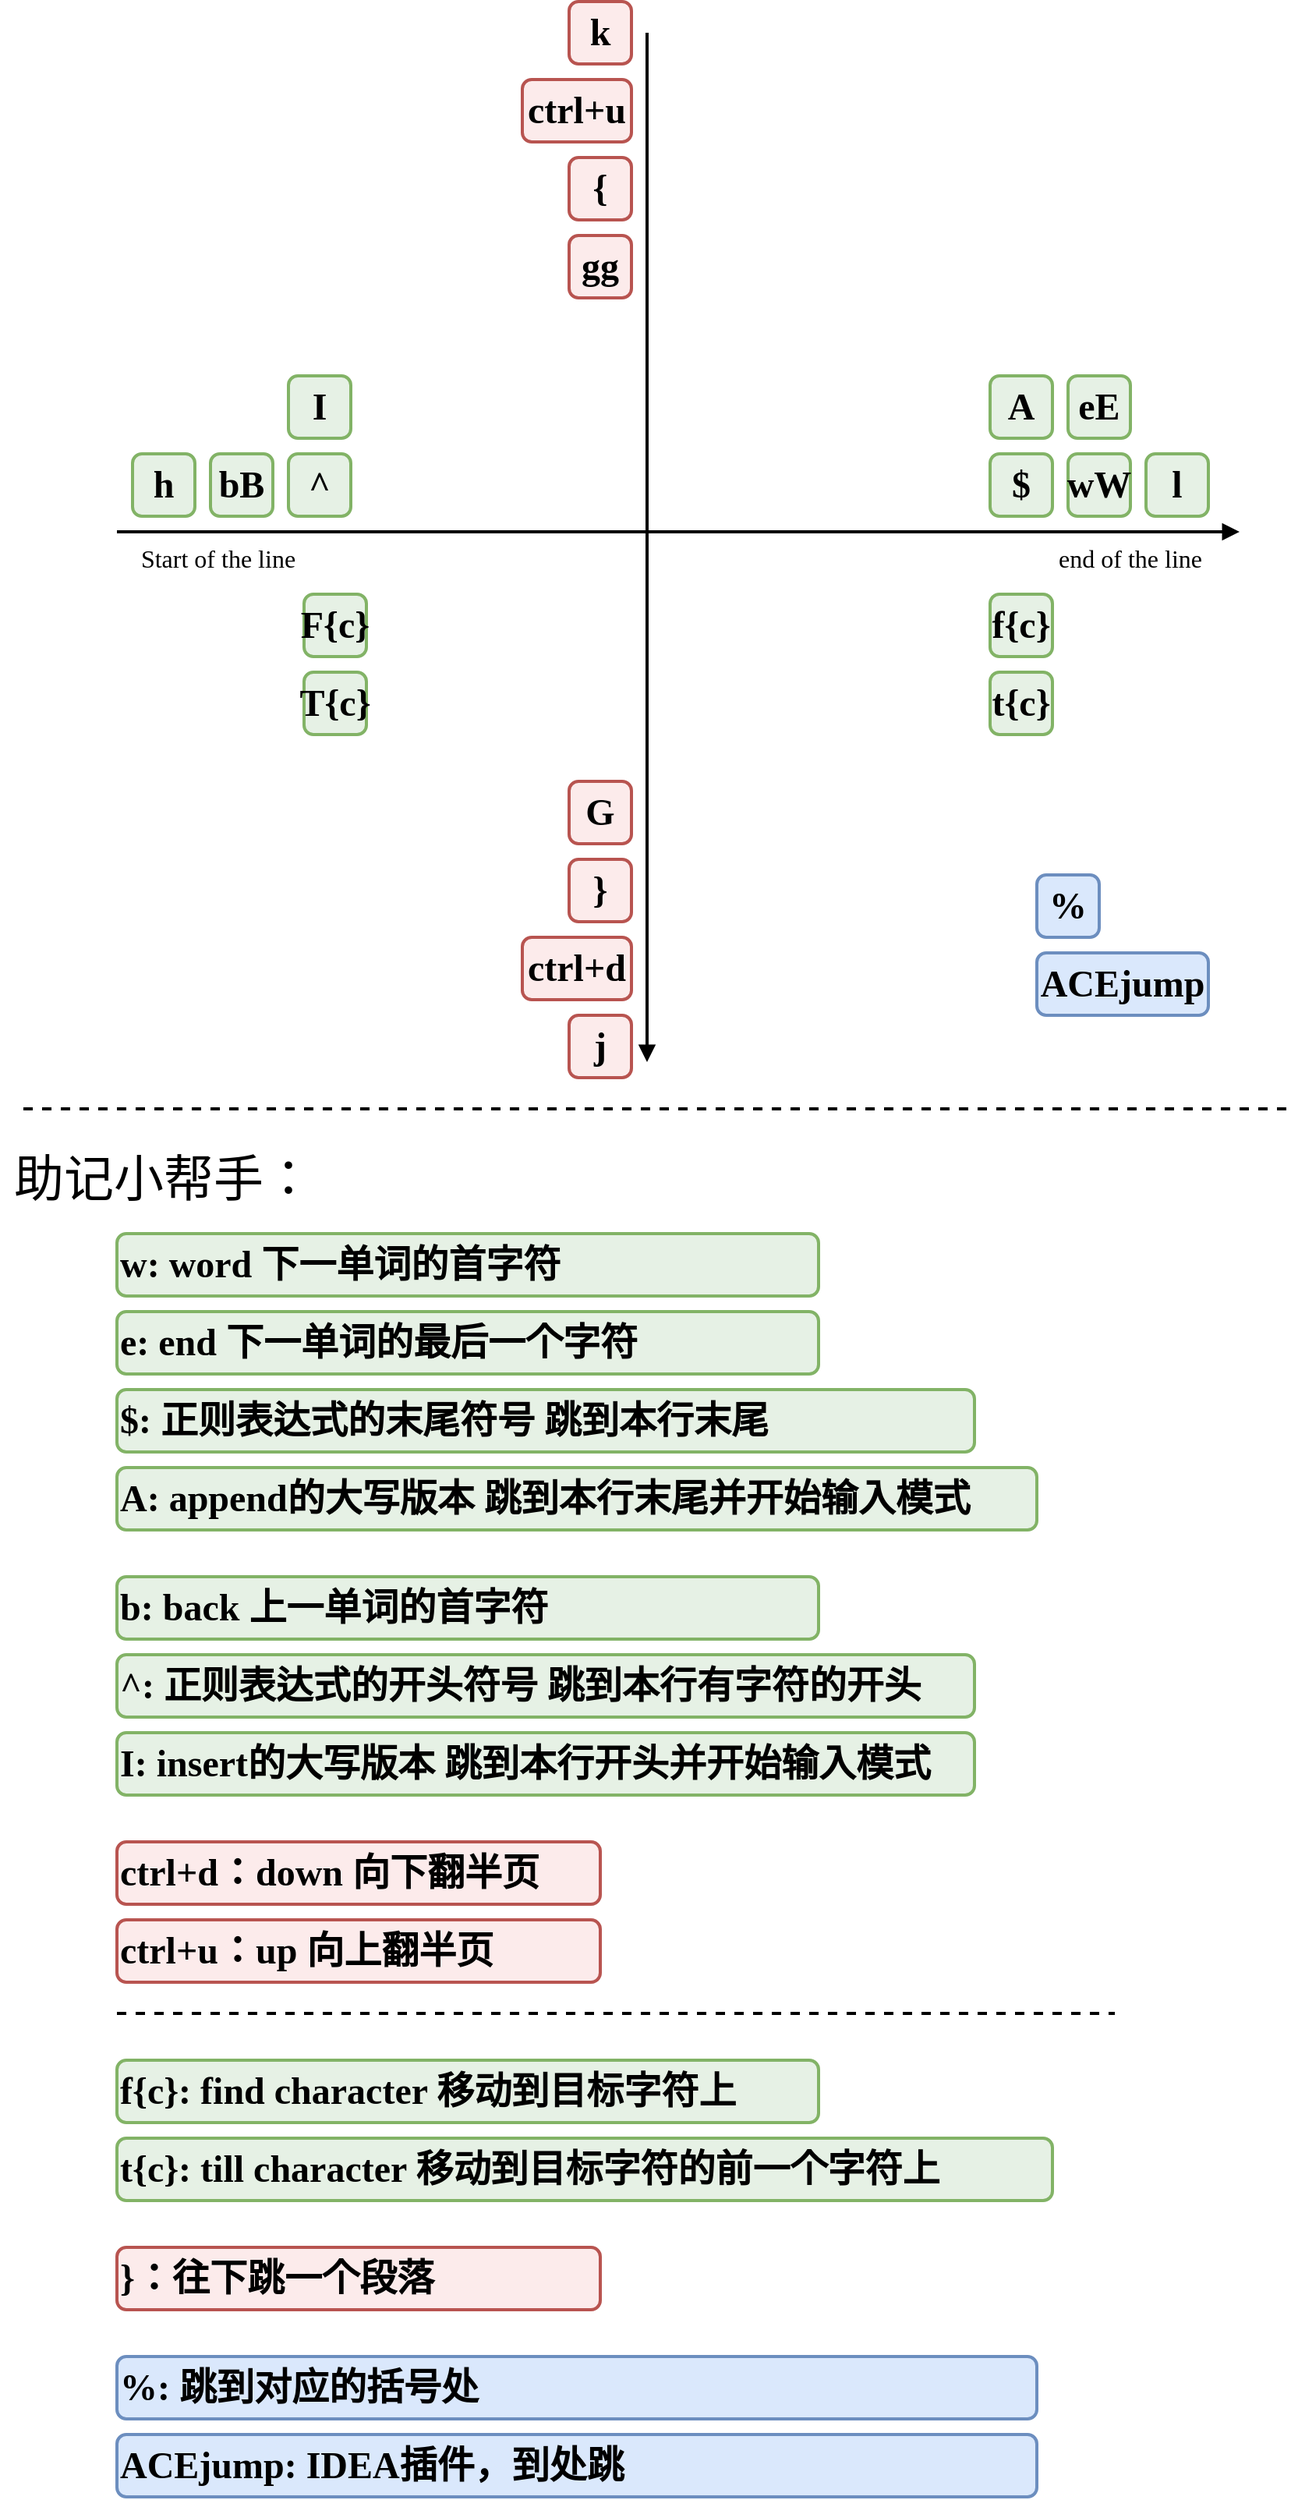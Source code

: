 <mxfile version="15.7.3" type="device"><diagram id="T7FXA7auDvu9g1zEFkf1" name="Page-1"><mxGraphModel dx="1750" dy="979" grid="1" gridSize="10" guides="1" tooltips="1" connect="1" arrows="1" fold="1" page="1" pageScale="1" pageWidth="850" pageHeight="1100" math="0" shadow="0"><root><mxCell id="0"/><mxCell id="1" parent="0"/><mxCell id="2VnXJ-kYr0eRiPIV3Zls-1" value="" style="endArrow=block;html=1;rounded=0;strokeWidth=2;endFill=1;startFill=0;startArrow=none;" parent="1" edge="1"><mxGeometry width="50" height="50" relative="1" as="geometry"><mxPoint x="80" y="480" as="sourcePoint"/><mxPoint x="800" y="480" as="targetPoint"/></mxGeometry></mxCell><mxCell id="2VnXJ-kYr0eRiPIV3Zls-2" value="" style="endArrow=none;html=1;rounded=0;strokeWidth=2;endFill=0;startArrow=block;startFill=1;" parent="1" edge="1"><mxGeometry width="50" height="50" relative="1" as="geometry"><mxPoint x="420" y="820" as="sourcePoint"/><mxPoint x="420" y="160" as="targetPoint"/></mxGeometry></mxCell><mxCell id="2VnXJ-kYr0eRiPIV3Zls-3" value="&lt;font data-font-src=&quot;https://fonts.googleapis.com/css?family=IBM+Plex+Sans&quot; face=&quot;IBM Plex Sans&quot; size=&quot;1&quot;&gt;&lt;b style=&quot;font-size: 24px&quot;&gt;l&lt;/b&gt;&lt;/font&gt;" style="rounded=1;whiteSpace=wrap;html=1;strokeWidth=2;fillColor=#D5E8D499;strokeColor=#82b366;" parent="1" vertex="1"><mxGeometry x="740" y="430" width="40" height="40" as="geometry"/></mxCell><mxCell id="2VnXJ-kYr0eRiPIV3Zls-4" value="&lt;font data-font-src=&quot;https://fonts.googleapis.com/css?family=IBM+Plex+Sans&quot; face=&quot;IBM Plex Sans&quot; style=&quot;font-size: 24px&quot;&gt;&lt;b&gt;wW&lt;/b&gt;&lt;/font&gt;" style="rounded=1;whiteSpace=wrap;html=1;strokeWidth=2;fillColor=#D5E8D499;strokeColor=#82b366;" parent="1" vertex="1"><mxGeometry x="690" y="430" width="40" height="40" as="geometry"/></mxCell><mxCell id="2VnXJ-kYr0eRiPIV3Zls-5" value="&lt;font data-font-src=&quot;https://fonts.googleapis.com/css?family=IBM+Plex+Sans&quot; face=&quot;IBM Plex Sans&quot; style=&quot;font-size: 24px&quot;&gt;&lt;b&gt;eE&lt;/b&gt;&lt;/font&gt;" style="rounded=1;whiteSpace=wrap;html=1;strokeWidth=2;fillColor=#D5E8D499;strokeColor=#82b366;" parent="1" vertex="1"><mxGeometry x="690" y="380" width="40" height="40" as="geometry"/></mxCell><mxCell id="2VnXJ-kYr0eRiPIV3Zls-6" value="&lt;font data-font-src=&quot;https://fonts.googleapis.com/css?family=IBM+Plex+Sans&quot; face=&quot;IBM Plex Sans&quot; style=&quot;font-size: 24px&quot;&gt;&lt;b&gt;$&lt;/b&gt;&lt;/font&gt;" style="rounded=1;whiteSpace=wrap;html=1;strokeWidth=2;fillColor=#D5E8D499;strokeColor=#82b366;" parent="1" vertex="1"><mxGeometry x="640" y="430" width="40" height="40" as="geometry"/></mxCell><mxCell id="2VnXJ-kYr0eRiPIV3Zls-7" value="&lt;font data-font-src=&quot;https://fonts.googleapis.com/css?family=IBM+Plex+Sans&quot; face=&quot;IBM Plex Sans&quot; style=&quot;font-size: 24px&quot;&gt;&lt;b&gt;A&lt;/b&gt;&lt;/font&gt;" style="rounded=1;whiteSpace=wrap;html=1;strokeWidth=2;fillColor=#D5E8D499;strokeColor=#82b366;" parent="1" vertex="1"><mxGeometry x="640" y="380" width="40" height="40" as="geometry"/></mxCell><mxCell id="2VnXJ-kYr0eRiPIV3Zls-8" value="&lt;font data-font-src=&quot;https://fonts.googleapis.com/css?family=IBM+Plex+Sans&quot; face=&quot;IBM Plex Sans&quot; size=&quot;1&quot;&gt;&lt;b style=&quot;font-size: 24px&quot;&gt;h&lt;/b&gt;&lt;/font&gt;" style="rounded=1;whiteSpace=wrap;html=1;strokeWidth=2;fillColor=#D5E8D499;strokeColor=#82b366;" parent="1" vertex="1"><mxGeometry x="90" y="430" width="40" height="40" as="geometry"/></mxCell><mxCell id="2VnXJ-kYr0eRiPIV3Zls-9" value="&lt;font data-font-src=&quot;https://fonts.googleapis.com/css?family=IBM+Plex+Sans&quot; face=&quot;IBM Plex Sans&quot; style=&quot;font-size: 24px&quot;&gt;&lt;b&gt;bB&lt;/b&gt;&lt;/font&gt;" style="rounded=1;whiteSpace=wrap;html=1;strokeWidth=2;fillColor=#D5E8D499;strokeColor=#82b366;" parent="1" vertex="1"><mxGeometry x="140" y="430" width="40" height="40" as="geometry"/></mxCell><mxCell id="2VnXJ-kYr0eRiPIV3Zls-11" value="&lt;font data-font-src=&quot;https://fonts.googleapis.com/css?family=IBM+Plex+Sans&quot; face=&quot;IBM Plex Sans&quot; style=&quot;font-size: 24px&quot;&gt;&lt;b&gt;^&lt;/b&gt;&lt;/font&gt;" style="rounded=1;whiteSpace=wrap;html=1;strokeWidth=2;fillColor=#D5E8D499;strokeColor=#82b366;" parent="1" vertex="1"><mxGeometry x="190" y="430" width="40" height="40" as="geometry"/></mxCell><mxCell id="2VnXJ-kYr0eRiPIV3Zls-12" value="&lt;font data-font-src=&quot;https://fonts.googleapis.com/css?family=IBM+Plex+Sans&quot; face=&quot;IBM Plex Sans&quot; style=&quot;font-size: 24px&quot;&gt;&lt;b&gt;I&lt;/b&gt;&lt;/font&gt;" style="rounded=1;whiteSpace=wrap;html=1;strokeWidth=2;fillColor=#D5E8D499;strokeColor=#82b366;" parent="1" vertex="1"><mxGeometry x="190" y="380" width="40" height="40" as="geometry"/></mxCell><mxCell id="2VnXJ-kYr0eRiPIV3Zls-15" value="&lt;font data-font-src=&quot;https://fonts.googleapis.com/css?family=IBM+Plex+Sans&quot; face=&quot;IBM Plex Sans&quot; style=&quot;font-size: 24px&quot;&gt;&lt;b&gt;ctrl+d&lt;/b&gt;&lt;/font&gt;" style="rounded=1;whiteSpace=wrap;html=1;strokeWidth=2;fillColor=#F8CECC66;strokeColor=#b85450;fontFamily=IBM Plex Sans;fontSource=https%3A%2F%2Ffonts.googleapis.com%2Fcss%3Ffamily%3DIBM%2BPlex%2BSans;fontSize=24;" parent="1" vertex="1"><mxGeometry x="340" y="740" width="70" height="40" as="geometry"/></mxCell><mxCell id="2VnXJ-kYr0eRiPIV3Zls-17" value="&lt;b&gt;k&lt;/b&gt;" style="rounded=1;whiteSpace=wrap;html=1;strokeWidth=2;fillColor=#F8CECC66;strokeColor=#b85450;fontFamily=IBM Plex Sans;fontSource=https%3A%2F%2Ffonts.googleapis.com%2Fcss%3Ffamily%3DIBM%2BPlex%2BSans;fontSize=24;" parent="1" vertex="1"><mxGeometry x="370" y="140" width="40" height="40" as="geometry"/></mxCell><mxCell id="2VnXJ-kYr0eRiPIV3Zls-18" value="&lt;font data-font-src=&quot;https://fonts.googleapis.com/css?family=IBM+Plex+Sans&quot; face=&quot;IBM Plex Sans&quot; style=&quot;font-size: 24px&quot;&gt;&lt;b&gt;ctrl+u&lt;/b&gt;&lt;/font&gt;" style="rounded=1;whiteSpace=wrap;html=1;strokeWidth=2;fillColor=#F8CECC66;strokeColor=#b85450;fontFamily=IBM Plex Sans;fontSource=https%3A%2F%2Ffonts.googleapis.com%2Fcss%3Ffamily%3DIBM%2BPlex%2BSans;fontSize=24;" parent="1" vertex="1"><mxGeometry x="340" y="190" width="70" height="40" as="geometry"/></mxCell><mxCell id="2VnXJ-kYr0eRiPIV3Zls-19" value="&lt;b&gt;j&lt;/b&gt;" style="rounded=1;whiteSpace=wrap;html=1;strokeWidth=2;fillColor=#F8CECC66;strokeColor=#b85450;fontFamily=IBM Plex Sans;fontSource=https%3A%2F%2Ffonts.googleapis.com%2Fcss%3Ffamily%3DIBM%2BPlex%2BSans;fontSize=24;" parent="1" vertex="1"><mxGeometry x="370" y="790" width="40" height="40" as="geometry"/></mxCell><mxCell id="2VnXJ-kYr0eRiPIV3Zls-20" value="&lt;font style=&quot;font-size: 16px&quot;&gt;Start of the line&lt;br&gt;&lt;/font&gt;" style="text;html=1;strokeColor=none;fillColor=none;align=center;verticalAlign=middle;whiteSpace=wrap;rounded=0;opacity=10;fontFamily=IBM Plex Sans;fontSource=https%3A%2F%2Ffonts.googleapis.com%2Fcss%3Ffamily%3DIBM%2BPlex%2BSans;fontSize=24;" parent="1" vertex="1"><mxGeometry x="80" y="480" width="130" height="30" as="geometry"/></mxCell><mxCell id="2VnXJ-kYr0eRiPIV3Zls-21" value="&lt;font style=&quot;font-size: 16px&quot;&gt;end of the line&lt;br&gt;&lt;/font&gt;" style="text;html=1;strokeColor=none;fillColor=none;align=center;verticalAlign=middle;whiteSpace=wrap;rounded=0;opacity=10;fontFamily=IBM Plex Sans;fontSource=https%3A%2F%2Ffonts.googleapis.com%2Fcss%3Ffamily%3DIBM%2BPlex%2BSans;fontSize=24;" parent="1" vertex="1"><mxGeometry x="670" y="480" width="120" height="30" as="geometry"/></mxCell><mxCell id="2VnXJ-kYr0eRiPIV3Zls-22" value="&lt;font data-font-src=&quot;https://fonts.googleapis.com/css?family=IBM+Plex+Sans&quot; face=&quot;IBM Plex Sans&quot; style=&quot;font-size: 24px&quot;&gt;&lt;b&gt;f{c}&lt;/b&gt;&lt;/font&gt;" style="rounded=1;whiteSpace=wrap;html=1;strokeWidth=2;fillColor=#D5E8D499;strokeColor=#82b366;" parent="1" vertex="1"><mxGeometry x="640" y="520" width="40" height="40" as="geometry"/></mxCell><mxCell id="2VnXJ-kYr0eRiPIV3Zls-23" value="&lt;font data-font-src=&quot;https://fonts.googleapis.com/css?family=IBM+Plex+Sans&quot; face=&quot;IBM Plex Sans&quot; style=&quot;font-size: 24px&quot;&gt;&lt;b&gt;t{c}&lt;/b&gt;&lt;/font&gt;" style="rounded=1;whiteSpace=wrap;html=1;strokeWidth=2;fillColor=#D5E8D499;strokeColor=#82b366;" parent="1" vertex="1"><mxGeometry x="640" y="570" width="40" height="40" as="geometry"/></mxCell><mxCell id="2VnXJ-kYr0eRiPIV3Zls-24" value="&lt;font data-font-src=&quot;https://fonts.googleapis.com/css?family=IBM+Plex+Sans&quot; face=&quot;IBM Plex Sans&quot; style=&quot;font-size: 24px&quot;&gt;&lt;b&gt;F{c}&lt;/b&gt;&lt;/font&gt;" style="rounded=1;whiteSpace=wrap;html=1;strokeWidth=2;fillColor=#D5E8D499;strokeColor=#82b366;" parent="1" vertex="1"><mxGeometry x="200" y="520" width="40" height="40" as="geometry"/></mxCell><mxCell id="2VnXJ-kYr0eRiPIV3Zls-25" value="&lt;font data-font-src=&quot;https://fonts.googleapis.com/css?family=IBM+Plex+Sans&quot; face=&quot;IBM Plex Sans&quot; style=&quot;font-size: 24px&quot;&gt;&lt;b&gt;T{c}&lt;/b&gt;&lt;/font&gt;" style="rounded=1;whiteSpace=wrap;html=1;strokeWidth=2;fillColor=#D5E8D499;strokeColor=#82b366;" parent="1" vertex="1"><mxGeometry x="200" y="570" width="40" height="40" as="geometry"/></mxCell><mxCell id="2VnXJ-kYr0eRiPIV3Zls-26" value="&lt;font data-font-src=&quot;https://fonts.googleapis.com/css?family=IBM+Plex+Sans&quot; face=&quot;IBM Plex Sans&quot; style=&quot;font-size: 24px&quot;&gt;&lt;b&gt;w: word 下一单词的首字符&lt;/b&gt;&lt;/font&gt;" style="rounded=1;whiteSpace=wrap;html=1;strokeWidth=2;fillColor=#D5E8D499;strokeColor=#82b366;align=left;" parent="1" vertex="1"><mxGeometry x="80" y="930" width="450" height="40" as="geometry"/></mxCell><mxCell id="2VnXJ-kYr0eRiPIV3Zls-28" value="&lt;font&gt;&lt;span style=&quot;font-size: 32px&quot;&gt;助记小帮手：&lt;/span&gt;&lt;br&gt;&lt;/font&gt;" style="text;html=1;strokeColor=none;fillColor=none;align=center;verticalAlign=middle;whiteSpace=wrap;rounded=0;opacity=10;fontFamily=IBM Plex Sans;fontSource=https%3A%2F%2Ffonts.googleapis.com%2Fcss%3Ffamily%3DIBM%2BPlex%2BSans;fontSize=24;" parent="1" vertex="1"><mxGeometry x="5" y="880" width="210" height="30" as="geometry"/></mxCell><mxCell id="2VnXJ-kYr0eRiPIV3Zls-30" value="&lt;font data-font-src=&quot;https://fonts.googleapis.com/css?family=IBM+Plex+Sans&quot; face=&quot;IBM Plex Sans&quot; style=&quot;font-size: 24px&quot;&gt;&lt;b&gt;e: end 下一单词的最后一个字符&lt;/b&gt;&lt;/font&gt;" style="rounded=1;whiteSpace=wrap;html=1;strokeWidth=2;fillColor=#D5E8D499;strokeColor=#82b366;align=left;" parent="1" vertex="1"><mxGeometry x="80" y="980" width="450" height="40" as="geometry"/></mxCell><mxCell id="2VnXJ-kYr0eRiPIV3Zls-31" value="&lt;font data-font-src=&quot;https://fonts.googleapis.com/css?family=IBM+Plex+Sans&quot; face=&quot;IBM Plex Sans&quot; style=&quot;font-size: 24px&quot;&gt;&lt;b&gt;$: 正则表达式的末尾符号 跳到本行末尾&lt;/b&gt;&lt;/font&gt;" style="rounded=1;whiteSpace=wrap;html=1;strokeWidth=2;fillColor=#D5E8D499;strokeColor=#82b366;align=left;" parent="1" vertex="1"><mxGeometry x="80" y="1030" width="550" height="40" as="geometry"/></mxCell><mxCell id="2VnXJ-kYr0eRiPIV3Zls-32" value="&lt;font data-font-src=&quot;https://fonts.googleapis.com/css?family=IBM+Plex+Sans&quot; face=&quot;IBM Plex Sans&quot; style=&quot;font-size: 24px&quot;&gt;&lt;b&gt;A: append的大写版本 跳到本行末尾并开始输入模式&lt;/b&gt;&lt;/font&gt;" style="rounded=1;whiteSpace=wrap;html=1;strokeWidth=2;fillColor=#D5E8D499;strokeColor=#82b366;align=left;" parent="1" vertex="1"><mxGeometry x="80" y="1080" width="590" height="40" as="geometry"/></mxCell><mxCell id="2VnXJ-kYr0eRiPIV3Zls-33" value="&lt;font data-font-src=&quot;https://fonts.googleapis.com/css?family=IBM+Plex+Sans&quot; face=&quot;IBM Plex Sans&quot; style=&quot;font-size: 24px&quot;&gt;&lt;b&gt;b: back 上一单词的首字符&lt;/b&gt;&lt;/font&gt;" style="rounded=1;whiteSpace=wrap;html=1;strokeWidth=2;fillColor=#D5E8D499;strokeColor=#82b366;align=left;" parent="1" vertex="1"><mxGeometry x="80" y="1150" width="450" height="40" as="geometry"/></mxCell><mxCell id="2VnXJ-kYr0eRiPIV3Zls-35" value="&lt;font data-font-src=&quot;https://fonts.googleapis.com/css?family=IBM+Plex+Sans&quot; face=&quot;IBM Plex Sans&quot; style=&quot;font-size: 24px&quot;&gt;&lt;b&gt;^: 正则表达式的开头符号 跳到本行有字符的开头&lt;/b&gt;&lt;/font&gt;" style="rounded=1;whiteSpace=wrap;html=1;strokeWidth=2;fillColor=#D5E8D499;strokeColor=#82b366;align=left;" parent="1" vertex="1"><mxGeometry x="80" y="1200" width="550" height="40" as="geometry"/></mxCell><mxCell id="2VnXJ-kYr0eRiPIV3Zls-36" value="&lt;font data-font-src=&quot;https://fonts.googleapis.com/css?family=IBM+Plex+Sans&quot; face=&quot;IBM Plex Sans&quot; style=&quot;font-size: 24px&quot;&gt;&lt;b&gt;I: insert的大写版本 跳到本行开头并开始输入模式&lt;/b&gt;&lt;/font&gt;" style="rounded=1;whiteSpace=wrap;html=1;strokeWidth=2;fillColor=#D5E8D499;strokeColor=#82b366;align=left;" parent="1" vertex="1"><mxGeometry x="80" y="1250" width="550" height="40" as="geometry"/></mxCell><mxCell id="2VnXJ-kYr0eRiPIV3Zls-37" value="&lt;font data-font-src=&quot;https://fonts.googleapis.com/css?family=IBM+Plex+Sans&quot; face=&quot;IBM Plex Sans&quot; style=&quot;font-size: 24px&quot;&gt;&lt;b&gt;ctrl+d：down 向下翻半页&lt;/b&gt;&lt;/font&gt;" style="rounded=1;whiteSpace=wrap;html=1;strokeWidth=2;fillColor=#F8CECC66;strokeColor=#b85450;fontFamily=IBM Plex Sans;fontSource=https%3A%2F%2Ffonts.googleapis.com%2Fcss%3Ffamily%3DIBM%2BPlex%2BSans;fontSize=24;align=left;" parent="1" vertex="1"><mxGeometry x="80" y="1320" width="310" height="40" as="geometry"/></mxCell><mxCell id="2VnXJ-kYr0eRiPIV3Zls-39" value="&lt;font data-font-src=&quot;https://fonts.googleapis.com/css?family=IBM+Plex+Sans&quot; face=&quot;IBM Plex Sans&quot; style=&quot;font-size: 24px&quot;&gt;&lt;b&gt;ctrl+u：up 向上翻半页&lt;/b&gt;&lt;/font&gt;" style="rounded=1;whiteSpace=wrap;html=1;strokeWidth=2;fillColor=#F8CECC66;strokeColor=#b85450;fontFamily=IBM Plex Sans;fontSource=https%3A%2F%2Ffonts.googleapis.com%2Fcss%3Ffamily%3DIBM%2BPlex%2BSans;fontSize=24;align=left;" parent="1" vertex="1"><mxGeometry x="80" y="1370" width="310" height="40" as="geometry"/></mxCell><mxCell id="2VnXJ-kYr0eRiPIV3Zls-41" value="" style="endArrow=none;dashed=1;html=1;rounded=0;fontFamily=IBM Plex Sans;fontSource=https%3A%2F%2Ffonts.googleapis.com%2Fcss%3Ffamily%3DIBM%2BPlex%2BSans;fontSize=24;strokeWidth=2;" parent="1" edge="1"><mxGeometry width="50" height="50" relative="1" as="geometry"><mxPoint x="20" y="850" as="sourcePoint"/><mxPoint x="830" y="850" as="targetPoint"/></mxGeometry></mxCell><mxCell id="2VnXJ-kYr0eRiPIV3Zls-42" value="" style="endArrow=none;dashed=1;html=1;rounded=0;fontFamily=IBM Plex Sans;fontSource=https%3A%2F%2Ffonts.googleapis.com%2Fcss%3Ffamily%3DIBM%2BPlex%2BSans;fontSize=24;strokeWidth=2;" parent="1" edge="1"><mxGeometry width="50" height="50" relative="1" as="geometry"><mxPoint x="80" y="1430" as="sourcePoint"/><mxPoint x="720" y="1430" as="targetPoint"/></mxGeometry></mxCell><mxCell id="2VnXJ-kYr0eRiPIV3Zls-44" value="&lt;font data-font-src=&quot;https://fonts.googleapis.com/css?family=IBM+Plex+Sans&quot; face=&quot;IBM Plex Sans&quot; style=&quot;font-size: 24px&quot;&gt;&lt;b&gt;f{c}: find character 移动到目标字符上&lt;/b&gt;&lt;/font&gt;" style="rounded=1;whiteSpace=wrap;html=1;strokeWidth=2;fillColor=#D5E8D499;strokeColor=#82b366;align=left;" parent="1" vertex="1"><mxGeometry x="80" y="1460" width="450" height="40" as="geometry"/></mxCell><mxCell id="2VnXJ-kYr0eRiPIV3Zls-45" value="&lt;font data-font-src=&quot;https://fonts.googleapis.com/css?family=IBM+Plex+Sans&quot; face=&quot;IBM Plex Sans&quot; style=&quot;font-size: 24px&quot;&gt;&lt;b&gt;t{c}: till character 移动到目标字符的前一个字符上&lt;/b&gt;&lt;/font&gt;" style="rounded=1;whiteSpace=wrap;html=1;strokeWidth=2;fillColor=#D5E8D499;strokeColor=#82b366;align=left;" parent="1" vertex="1"><mxGeometry x="80" y="1510" width="600" height="40" as="geometry"/></mxCell><mxCell id="2VnXJ-kYr0eRiPIV3Zls-48" value="&lt;b&gt;}&lt;/b&gt;" style="rounded=1;whiteSpace=wrap;html=1;strokeWidth=2;fillColor=#F8CECC66;strokeColor=#b85450;fontFamily=IBM Plex Sans;fontSource=https%3A%2F%2Ffonts.googleapis.com%2Fcss%3Ffamily%3DIBM%2BPlex%2BSans;fontSize=24;" parent="1" vertex="1"><mxGeometry x="370" y="690" width="40" height="40" as="geometry"/></mxCell><mxCell id="2VnXJ-kYr0eRiPIV3Zls-49" value="&lt;b&gt;{&lt;/b&gt;" style="rounded=1;whiteSpace=wrap;html=1;strokeWidth=2;fillColor=#F8CECC66;strokeColor=#b85450;fontFamily=IBM Plex Sans;fontSource=https%3A%2F%2Ffonts.googleapis.com%2Fcss%3Ffamily%3DIBM%2BPlex%2BSans;fontSize=24;" parent="1" vertex="1"><mxGeometry x="370" y="240" width="40" height="40" as="geometry"/></mxCell><mxCell id="2VnXJ-kYr0eRiPIV3Zls-50" value="&lt;b&gt;%&lt;/b&gt;" style="rounded=1;whiteSpace=wrap;html=1;strokeWidth=2;fillColor=#dae8fc;strokeColor=#6c8ebf;fontFamily=IBM Plex Sans;fontSource=https%3A%2F%2Ffonts.googleapis.com%2Fcss%3Ffamily%3DIBM%2BPlex%2BSans;fontSize=24;" parent="1" vertex="1"><mxGeometry x="670" y="700" width="40" height="40" as="geometry"/></mxCell><mxCell id="2VnXJ-kYr0eRiPIV3Zls-51" value="&lt;b&gt;ACEjump&lt;/b&gt;" style="rounded=1;whiteSpace=wrap;html=1;strokeWidth=2;fillColor=#dae8fc;strokeColor=#6c8ebf;fontFamily=IBM Plex Sans;fontSource=https%3A%2F%2Ffonts.googleapis.com%2Fcss%3Ffamily%3DIBM%2BPlex%2BSans;fontSize=24;" parent="1" vertex="1"><mxGeometry x="670" y="750" width="110" height="40" as="geometry"/></mxCell><mxCell id="2VnXJ-kYr0eRiPIV3Zls-53" value="&lt;font data-font-src=&quot;https://fonts.googleapis.com/css?family=IBM+Plex+Sans&quot; face=&quot;IBM Plex Sans&quot; style=&quot;font-size: 24px&quot;&gt;&lt;b&gt;}：往下跳一个段落&lt;/b&gt;&lt;/font&gt;" style="rounded=1;whiteSpace=wrap;html=1;strokeWidth=2;fillColor=#F8CECC66;strokeColor=#b85450;fontFamily=IBM Plex Sans;fontSource=https%3A%2F%2Ffonts.googleapis.com%2Fcss%3Ffamily%3DIBM%2BPlex%2BSans;fontSize=24;align=left;" parent="1" vertex="1"><mxGeometry x="80" y="1580" width="310" height="40" as="geometry"/></mxCell><mxCell id="2VnXJ-kYr0eRiPIV3Zls-54" value="&lt;font data-font-src=&quot;https://fonts.googleapis.com/css?family=IBM+Plex+Sans&quot; face=&quot;IBM Plex Sans&quot; style=&quot;font-size: 24px&quot;&gt;&lt;b&gt;%: 跳到对应的括号处&lt;/b&gt;&lt;/font&gt;" style="rounded=1;whiteSpace=wrap;html=1;strokeWidth=2;fillColor=#dae8fc;strokeColor=#6c8ebf;align=left;fontFamily=IBM Plex Sans;fontSource=https%3A%2F%2Ffonts.googleapis.com%2Fcss%3Ffamily%3DIBM%2BPlex%2BSans;fontSize=24;" parent="1" vertex="1"><mxGeometry x="80" y="1650" width="590" height="40" as="geometry"/></mxCell><mxCell id="2VnXJ-kYr0eRiPIV3Zls-55" value="&lt;b style=&quot;text-align: center&quot;&gt;ACEjump: IDEA插件，到处跳&lt;/b&gt;" style="rounded=1;whiteSpace=wrap;html=1;strokeWidth=2;fillColor=#dae8fc;strokeColor=#6c8ebf;align=left;fontFamily=IBM Plex Sans;fontSource=https%3A%2F%2Ffonts.googleapis.com%2Fcss%3Ffamily%3DIBM%2BPlex%2BSans;fontSize=24;" parent="1" vertex="1"><mxGeometry x="80" y="1700" width="590" height="40" as="geometry"/></mxCell><mxCell id="2VnXJ-kYr0eRiPIV3Zls-61" value="&lt;b&gt;G&lt;/b&gt;" style="rounded=1;whiteSpace=wrap;html=1;strokeWidth=2;fillColor=#F8CECC66;strokeColor=#b85450;fontFamily=IBM Plex Sans;fontSource=https%3A%2F%2Ffonts.googleapis.com%2Fcss%3Ffamily%3DIBM%2BPlex%2BSans;fontSize=24;" parent="1" vertex="1"><mxGeometry x="370" y="640" width="40" height="40" as="geometry"/></mxCell><mxCell id="2VnXJ-kYr0eRiPIV3Zls-62" value="&lt;b&gt;gg&lt;/b&gt;" style="rounded=1;whiteSpace=wrap;html=1;strokeWidth=2;fillColor=#F8CECC66;strokeColor=#b85450;fontFamily=IBM Plex Sans;fontSource=https%3A%2F%2Ffonts.googleapis.com%2Fcss%3Ffamily%3DIBM%2BPlex%2BSans;fontSize=24;" parent="1" vertex="1"><mxGeometry x="370" y="290" width="40" height="40" as="geometry"/></mxCell></root></mxGraphModel></diagram></mxfile>